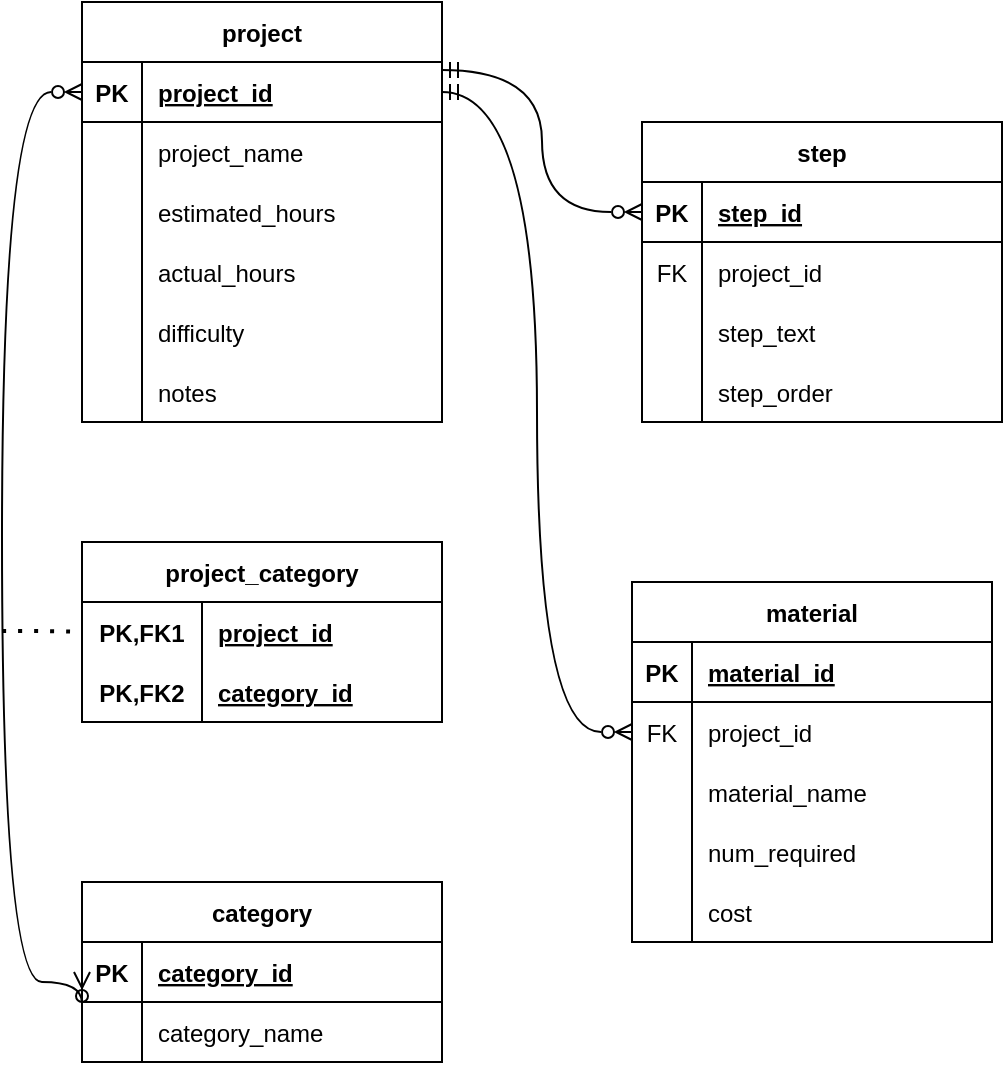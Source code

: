 <mxfile version="20.7.4" type="device"><diagram id="US0NoIl4PzNfde46NxUX" name="Page-1"><mxGraphModel dx="799" dy="827" grid="1" gridSize="10" guides="1" tooltips="1" connect="1" arrows="1" fold="1" page="1" pageScale="1" pageWidth="850" pageHeight="1100" math="0" shadow="0"><root><mxCell id="0"/><mxCell id="1" parent="0"/><mxCell id="R1mTmgjxuAD3vlRzvkwB-1" value="project" style="shape=table;startSize=30;container=1;collapsible=1;childLayout=tableLayout;fixedRows=1;rowLines=0;fontStyle=1;align=center;resizeLast=1;" vertex="1" parent="1"><mxGeometry x="60" y="70" width="180" height="210" as="geometry"/></mxCell><mxCell id="R1mTmgjxuAD3vlRzvkwB-2" value="" style="shape=tableRow;horizontal=0;startSize=0;swimlaneHead=0;swimlaneBody=0;fillColor=none;collapsible=0;dropTarget=0;points=[[0,0.5],[1,0.5]];portConstraint=eastwest;top=0;left=0;right=0;bottom=1;" vertex="1" parent="R1mTmgjxuAD3vlRzvkwB-1"><mxGeometry y="30" width="180" height="30" as="geometry"/></mxCell><mxCell id="R1mTmgjxuAD3vlRzvkwB-3" value="PK" style="shape=partialRectangle;connectable=0;fillColor=none;top=0;left=0;bottom=0;right=0;fontStyle=1;overflow=hidden;" vertex="1" parent="R1mTmgjxuAD3vlRzvkwB-2"><mxGeometry width="30" height="30" as="geometry"><mxRectangle width="30" height="30" as="alternateBounds"/></mxGeometry></mxCell><mxCell id="R1mTmgjxuAD3vlRzvkwB-4" value="project_id" style="shape=partialRectangle;connectable=0;fillColor=none;top=0;left=0;bottom=0;right=0;align=left;spacingLeft=6;fontStyle=5;overflow=hidden;" vertex="1" parent="R1mTmgjxuAD3vlRzvkwB-2"><mxGeometry x="30" width="150" height="30" as="geometry"><mxRectangle width="150" height="30" as="alternateBounds"/></mxGeometry></mxCell><mxCell id="R1mTmgjxuAD3vlRzvkwB-5" value="" style="shape=tableRow;horizontal=0;startSize=0;swimlaneHead=0;swimlaneBody=0;fillColor=none;collapsible=0;dropTarget=0;points=[[0,0.5],[1,0.5]];portConstraint=eastwest;top=0;left=0;right=0;bottom=0;" vertex="1" parent="R1mTmgjxuAD3vlRzvkwB-1"><mxGeometry y="60" width="180" height="30" as="geometry"/></mxCell><mxCell id="R1mTmgjxuAD3vlRzvkwB-6" value="" style="shape=partialRectangle;connectable=0;fillColor=none;top=0;left=0;bottom=0;right=0;editable=1;overflow=hidden;" vertex="1" parent="R1mTmgjxuAD3vlRzvkwB-5"><mxGeometry width="30" height="30" as="geometry"><mxRectangle width="30" height="30" as="alternateBounds"/></mxGeometry></mxCell><mxCell id="R1mTmgjxuAD3vlRzvkwB-7" value="project_name" style="shape=partialRectangle;connectable=0;fillColor=none;top=0;left=0;bottom=0;right=0;align=left;spacingLeft=6;overflow=hidden;" vertex="1" parent="R1mTmgjxuAD3vlRzvkwB-5"><mxGeometry x="30" width="150" height="30" as="geometry"><mxRectangle width="150" height="30" as="alternateBounds"/></mxGeometry></mxCell><mxCell id="R1mTmgjxuAD3vlRzvkwB-8" value="" style="shape=tableRow;horizontal=0;startSize=0;swimlaneHead=0;swimlaneBody=0;fillColor=none;collapsible=0;dropTarget=0;points=[[0,0.5],[1,0.5]];portConstraint=eastwest;top=0;left=0;right=0;bottom=0;" vertex="1" parent="R1mTmgjxuAD3vlRzvkwB-1"><mxGeometry y="90" width="180" height="30" as="geometry"/></mxCell><mxCell id="R1mTmgjxuAD3vlRzvkwB-9" value="" style="shape=partialRectangle;connectable=0;fillColor=none;top=0;left=0;bottom=0;right=0;editable=1;overflow=hidden;" vertex="1" parent="R1mTmgjxuAD3vlRzvkwB-8"><mxGeometry width="30" height="30" as="geometry"><mxRectangle width="30" height="30" as="alternateBounds"/></mxGeometry></mxCell><mxCell id="R1mTmgjxuAD3vlRzvkwB-10" value="estimated_hours" style="shape=partialRectangle;connectable=0;fillColor=none;top=0;left=0;bottom=0;right=0;align=left;spacingLeft=6;overflow=hidden;" vertex="1" parent="R1mTmgjxuAD3vlRzvkwB-8"><mxGeometry x="30" width="150" height="30" as="geometry"><mxRectangle width="150" height="30" as="alternateBounds"/></mxGeometry></mxCell><mxCell id="R1mTmgjxuAD3vlRzvkwB-11" value="" style="shape=tableRow;horizontal=0;startSize=0;swimlaneHead=0;swimlaneBody=0;fillColor=none;collapsible=0;dropTarget=0;points=[[0,0.5],[1,0.5]];portConstraint=eastwest;top=0;left=0;right=0;bottom=0;" vertex="1" parent="R1mTmgjxuAD3vlRzvkwB-1"><mxGeometry y="120" width="180" height="30" as="geometry"/></mxCell><mxCell id="R1mTmgjxuAD3vlRzvkwB-12" value="" style="shape=partialRectangle;connectable=0;fillColor=none;top=0;left=0;bottom=0;right=0;editable=1;overflow=hidden;" vertex="1" parent="R1mTmgjxuAD3vlRzvkwB-11"><mxGeometry width="30" height="30" as="geometry"><mxRectangle width="30" height="30" as="alternateBounds"/></mxGeometry></mxCell><mxCell id="R1mTmgjxuAD3vlRzvkwB-13" value="actual_hours" style="shape=partialRectangle;connectable=0;fillColor=none;top=0;left=0;bottom=0;right=0;align=left;spacingLeft=6;overflow=hidden;" vertex="1" parent="R1mTmgjxuAD3vlRzvkwB-11"><mxGeometry x="30" width="150" height="30" as="geometry"><mxRectangle width="150" height="30" as="alternateBounds"/></mxGeometry></mxCell><mxCell id="R1mTmgjxuAD3vlRzvkwB-14" style="shape=tableRow;horizontal=0;startSize=0;swimlaneHead=0;swimlaneBody=0;fillColor=none;collapsible=0;dropTarget=0;points=[[0,0.5],[1,0.5]];portConstraint=eastwest;top=0;left=0;right=0;bottom=0;" vertex="1" parent="R1mTmgjxuAD3vlRzvkwB-1"><mxGeometry y="150" width="180" height="30" as="geometry"/></mxCell><mxCell id="R1mTmgjxuAD3vlRzvkwB-15" style="shape=partialRectangle;connectable=0;fillColor=none;top=0;left=0;bottom=0;right=0;editable=1;overflow=hidden;" vertex="1" parent="R1mTmgjxuAD3vlRzvkwB-14"><mxGeometry width="30" height="30" as="geometry"><mxRectangle width="30" height="30" as="alternateBounds"/></mxGeometry></mxCell><mxCell id="R1mTmgjxuAD3vlRzvkwB-16" value="difficulty" style="shape=partialRectangle;connectable=0;fillColor=none;top=0;left=0;bottom=0;right=0;align=left;spacingLeft=6;overflow=hidden;" vertex="1" parent="R1mTmgjxuAD3vlRzvkwB-14"><mxGeometry x="30" width="150" height="30" as="geometry"><mxRectangle width="150" height="30" as="alternateBounds"/></mxGeometry></mxCell><mxCell id="R1mTmgjxuAD3vlRzvkwB-17" style="shape=tableRow;horizontal=0;startSize=0;swimlaneHead=0;swimlaneBody=0;fillColor=none;collapsible=0;dropTarget=0;points=[[0,0.5],[1,0.5]];portConstraint=eastwest;top=0;left=0;right=0;bottom=0;" vertex="1" parent="R1mTmgjxuAD3vlRzvkwB-1"><mxGeometry y="180" width="180" height="30" as="geometry"/></mxCell><mxCell id="R1mTmgjxuAD3vlRzvkwB-18" style="shape=partialRectangle;connectable=0;fillColor=none;top=0;left=0;bottom=0;right=0;editable=1;overflow=hidden;" vertex="1" parent="R1mTmgjxuAD3vlRzvkwB-17"><mxGeometry width="30" height="30" as="geometry"><mxRectangle width="30" height="30" as="alternateBounds"/></mxGeometry></mxCell><mxCell id="R1mTmgjxuAD3vlRzvkwB-19" value="notes" style="shape=partialRectangle;connectable=0;fillColor=none;top=0;left=0;bottom=0;right=0;align=left;spacingLeft=6;overflow=hidden;" vertex="1" parent="R1mTmgjxuAD3vlRzvkwB-17"><mxGeometry x="30" width="150" height="30" as="geometry"><mxRectangle width="150" height="30" as="alternateBounds"/></mxGeometry></mxCell><mxCell id="R1mTmgjxuAD3vlRzvkwB-20" value="category" style="shape=table;startSize=30;container=1;collapsible=1;childLayout=tableLayout;fixedRows=1;rowLines=0;fontStyle=1;align=center;resizeLast=1;" vertex="1" parent="1"><mxGeometry x="60" y="510" width="180" height="90" as="geometry"/></mxCell><mxCell id="R1mTmgjxuAD3vlRzvkwB-21" value="" style="shape=tableRow;horizontal=0;startSize=0;swimlaneHead=0;swimlaneBody=0;fillColor=none;collapsible=0;dropTarget=0;points=[[0,0.5],[1,0.5]];portConstraint=eastwest;top=0;left=0;right=0;bottom=1;" vertex="1" parent="R1mTmgjxuAD3vlRzvkwB-20"><mxGeometry y="30" width="180" height="30" as="geometry"/></mxCell><mxCell id="R1mTmgjxuAD3vlRzvkwB-22" value="PK" style="shape=partialRectangle;connectable=0;fillColor=none;top=0;left=0;bottom=0;right=0;fontStyle=1;overflow=hidden;" vertex="1" parent="R1mTmgjxuAD3vlRzvkwB-21"><mxGeometry width="30" height="30" as="geometry"><mxRectangle width="30" height="30" as="alternateBounds"/></mxGeometry></mxCell><mxCell id="R1mTmgjxuAD3vlRzvkwB-23" value="category_id" style="shape=partialRectangle;connectable=0;fillColor=none;top=0;left=0;bottom=0;right=0;align=left;spacingLeft=6;fontStyle=5;overflow=hidden;" vertex="1" parent="R1mTmgjxuAD3vlRzvkwB-21"><mxGeometry x="30" width="150" height="30" as="geometry"><mxRectangle width="150" height="30" as="alternateBounds"/></mxGeometry></mxCell><mxCell id="R1mTmgjxuAD3vlRzvkwB-24" value="" style="shape=tableRow;horizontal=0;startSize=0;swimlaneHead=0;swimlaneBody=0;fillColor=none;collapsible=0;dropTarget=0;points=[[0,0.5],[1,0.5]];portConstraint=eastwest;top=0;left=0;right=0;bottom=0;" vertex="1" parent="R1mTmgjxuAD3vlRzvkwB-20"><mxGeometry y="60" width="180" height="30" as="geometry"/></mxCell><mxCell id="R1mTmgjxuAD3vlRzvkwB-25" value="" style="shape=partialRectangle;connectable=0;fillColor=none;top=0;left=0;bottom=0;right=0;editable=1;overflow=hidden;" vertex="1" parent="R1mTmgjxuAD3vlRzvkwB-24"><mxGeometry width="30" height="30" as="geometry"><mxRectangle width="30" height="30" as="alternateBounds"/></mxGeometry></mxCell><mxCell id="R1mTmgjxuAD3vlRzvkwB-26" value="category_name" style="shape=partialRectangle;connectable=0;fillColor=none;top=0;left=0;bottom=0;right=0;align=left;spacingLeft=6;overflow=hidden;" vertex="1" parent="R1mTmgjxuAD3vlRzvkwB-24"><mxGeometry x="30" width="150" height="30" as="geometry"><mxRectangle width="150" height="30" as="alternateBounds"/></mxGeometry></mxCell><mxCell id="R1mTmgjxuAD3vlRzvkwB-35" style="edgeStyle=orthogonalEdgeStyle;orthogonalLoop=1;jettySize=auto;html=1;exitX=0;exitY=0.5;exitDx=0;exitDy=0;entryX=0;entryY=0.5;entryDx=0;entryDy=0;curved=1;endArrow=ERzeroToMany;endFill=0;startArrow=ERzeroToMany;startFill=0;" edge="1" parent="1" source="R1mTmgjxuAD3vlRzvkwB-21" target="R1mTmgjxuAD3vlRzvkwB-2"><mxGeometry relative="1" as="geometry"><Array as="points"><mxPoint x="60" y="560"/><mxPoint x="20" y="560"/><mxPoint x="20" y="115"/></Array></mxGeometry></mxCell><mxCell id="R1mTmgjxuAD3vlRzvkwB-58" value="project_category" style="shape=table;startSize=30;container=1;collapsible=1;childLayout=tableLayout;fixedRows=1;rowLines=0;fontStyle=1;align=center;resizeLast=1;" vertex="1" parent="1"><mxGeometry x="60" y="340" width="180" height="90" as="geometry"/></mxCell><mxCell id="R1mTmgjxuAD3vlRzvkwB-59" value="" style="shape=tableRow;horizontal=0;startSize=0;swimlaneHead=0;swimlaneBody=0;fillColor=none;collapsible=0;dropTarget=0;points=[[0,0.5],[1,0.5]];portConstraint=eastwest;top=0;left=0;right=0;bottom=0;" vertex="1" parent="R1mTmgjxuAD3vlRzvkwB-58"><mxGeometry y="30" width="180" height="30" as="geometry"/></mxCell><mxCell id="R1mTmgjxuAD3vlRzvkwB-60" value="PK,FK1" style="shape=partialRectangle;connectable=0;fillColor=none;top=0;left=0;bottom=0;right=0;fontStyle=1;overflow=hidden;" vertex="1" parent="R1mTmgjxuAD3vlRzvkwB-59"><mxGeometry width="60" height="30" as="geometry"><mxRectangle width="60" height="30" as="alternateBounds"/></mxGeometry></mxCell><mxCell id="R1mTmgjxuAD3vlRzvkwB-61" value="project_id" style="shape=partialRectangle;connectable=0;fillColor=none;top=0;left=0;bottom=0;right=0;align=left;spacingLeft=6;fontStyle=5;overflow=hidden;" vertex="1" parent="R1mTmgjxuAD3vlRzvkwB-59"><mxGeometry x="60" width="120" height="30" as="geometry"><mxRectangle width="120" height="30" as="alternateBounds"/></mxGeometry></mxCell><mxCell id="R1mTmgjxuAD3vlRzvkwB-62" value="" style="shape=tableRow;horizontal=0;startSize=0;swimlaneHead=0;swimlaneBody=0;fillColor=none;collapsible=0;dropTarget=0;points=[[0,0.5],[1,0.5]];portConstraint=eastwest;top=0;left=0;right=0;bottom=1;" vertex="1" parent="R1mTmgjxuAD3vlRzvkwB-58"><mxGeometry y="60" width="180" height="30" as="geometry"/></mxCell><mxCell id="R1mTmgjxuAD3vlRzvkwB-63" value="PK,FK2" style="shape=partialRectangle;connectable=0;fillColor=none;top=0;left=0;bottom=0;right=0;fontStyle=1;overflow=hidden;" vertex="1" parent="R1mTmgjxuAD3vlRzvkwB-62"><mxGeometry width="60" height="30" as="geometry"><mxRectangle width="60" height="30" as="alternateBounds"/></mxGeometry></mxCell><mxCell id="R1mTmgjxuAD3vlRzvkwB-64" value="category_id" style="shape=partialRectangle;connectable=0;fillColor=none;top=0;left=0;bottom=0;right=0;align=left;spacingLeft=6;fontStyle=5;overflow=hidden;" vertex="1" parent="R1mTmgjxuAD3vlRzvkwB-62"><mxGeometry x="60" width="120" height="30" as="geometry"><mxRectangle width="120" height="30" as="alternateBounds"/></mxGeometry></mxCell><mxCell id="R1mTmgjxuAD3vlRzvkwB-71" value="" style="endArrow=none;dashed=1;html=1;dashPattern=1 3;strokeWidth=2;curved=1;entryX=0;entryY=0.5;entryDx=0;entryDy=0;" edge="1" parent="1" target="R1mTmgjxuAD3vlRzvkwB-59"><mxGeometry width="50" height="50" relative="1" as="geometry"><mxPoint x="20" y="384.5" as="sourcePoint"/><mxPoint x="70" y="384.5" as="targetPoint"/><Array as="points"><mxPoint x="50" y="384.5"/></Array></mxGeometry></mxCell><mxCell id="R1mTmgjxuAD3vlRzvkwB-72" value="step" style="shape=table;startSize=30;container=1;collapsible=1;childLayout=tableLayout;fixedRows=1;rowLines=0;fontStyle=1;align=center;resizeLast=1;" vertex="1" parent="1"><mxGeometry x="340" y="130" width="180" height="150" as="geometry"/></mxCell><mxCell id="R1mTmgjxuAD3vlRzvkwB-73" value="" style="shape=tableRow;horizontal=0;startSize=0;swimlaneHead=0;swimlaneBody=0;fillColor=none;collapsible=0;dropTarget=0;points=[[0,0.5],[1,0.5]];portConstraint=eastwest;top=0;left=0;right=0;bottom=1;" vertex="1" parent="R1mTmgjxuAD3vlRzvkwB-72"><mxGeometry y="30" width="180" height="30" as="geometry"/></mxCell><mxCell id="R1mTmgjxuAD3vlRzvkwB-74" value="PK" style="shape=partialRectangle;connectable=0;fillColor=none;top=0;left=0;bottom=0;right=0;fontStyle=1;overflow=hidden;" vertex="1" parent="R1mTmgjxuAD3vlRzvkwB-73"><mxGeometry width="30" height="30" as="geometry"><mxRectangle width="30" height="30" as="alternateBounds"/></mxGeometry></mxCell><mxCell id="R1mTmgjxuAD3vlRzvkwB-75" value="step_id" style="shape=partialRectangle;connectable=0;fillColor=none;top=0;left=0;bottom=0;right=0;align=left;spacingLeft=6;fontStyle=5;overflow=hidden;" vertex="1" parent="R1mTmgjxuAD3vlRzvkwB-73"><mxGeometry x="30" width="150" height="30" as="geometry"><mxRectangle width="150" height="30" as="alternateBounds"/></mxGeometry></mxCell><mxCell id="R1mTmgjxuAD3vlRzvkwB-76" value="" style="shape=tableRow;horizontal=0;startSize=0;swimlaneHead=0;swimlaneBody=0;fillColor=none;collapsible=0;dropTarget=0;points=[[0,0.5],[1,0.5]];portConstraint=eastwest;top=0;left=0;right=0;bottom=0;" vertex="1" parent="R1mTmgjxuAD3vlRzvkwB-72"><mxGeometry y="60" width="180" height="30" as="geometry"/></mxCell><mxCell id="R1mTmgjxuAD3vlRzvkwB-77" value="FK" style="shape=partialRectangle;connectable=0;fillColor=none;top=0;left=0;bottom=0;right=0;editable=1;overflow=hidden;" vertex="1" parent="R1mTmgjxuAD3vlRzvkwB-76"><mxGeometry width="30" height="30" as="geometry"><mxRectangle width="30" height="30" as="alternateBounds"/></mxGeometry></mxCell><mxCell id="R1mTmgjxuAD3vlRzvkwB-78" value="project_id" style="shape=partialRectangle;connectable=0;fillColor=none;top=0;left=0;bottom=0;right=0;align=left;spacingLeft=6;overflow=hidden;" vertex="1" parent="R1mTmgjxuAD3vlRzvkwB-76"><mxGeometry x="30" width="150" height="30" as="geometry"><mxRectangle width="150" height="30" as="alternateBounds"/></mxGeometry></mxCell><mxCell id="R1mTmgjxuAD3vlRzvkwB-79" value="" style="shape=tableRow;horizontal=0;startSize=0;swimlaneHead=0;swimlaneBody=0;fillColor=none;collapsible=0;dropTarget=0;points=[[0,0.5],[1,0.5]];portConstraint=eastwest;top=0;left=0;right=0;bottom=0;" vertex="1" parent="R1mTmgjxuAD3vlRzvkwB-72"><mxGeometry y="90" width="180" height="30" as="geometry"/></mxCell><mxCell id="R1mTmgjxuAD3vlRzvkwB-80" value="" style="shape=partialRectangle;connectable=0;fillColor=none;top=0;left=0;bottom=0;right=0;editable=1;overflow=hidden;" vertex="1" parent="R1mTmgjxuAD3vlRzvkwB-79"><mxGeometry width="30" height="30" as="geometry"><mxRectangle width="30" height="30" as="alternateBounds"/></mxGeometry></mxCell><mxCell id="R1mTmgjxuAD3vlRzvkwB-81" value="step_text" style="shape=partialRectangle;connectable=0;fillColor=none;top=0;left=0;bottom=0;right=0;align=left;spacingLeft=6;overflow=hidden;" vertex="1" parent="R1mTmgjxuAD3vlRzvkwB-79"><mxGeometry x="30" width="150" height="30" as="geometry"><mxRectangle width="150" height="30" as="alternateBounds"/></mxGeometry></mxCell><mxCell id="R1mTmgjxuAD3vlRzvkwB-82" value="" style="shape=tableRow;horizontal=0;startSize=0;swimlaneHead=0;swimlaneBody=0;fillColor=none;collapsible=0;dropTarget=0;points=[[0,0.5],[1,0.5]];portConstraint=eastwest;top=0;left=0;right=0;bottom=0;" vertex="1" parent="R1mTmgjxuAD3vlRzvkwB-72"><mxGeometry y="120" width="180" height="30" as="geometry"/></mxCell><mxCell id="R1mTmgjxuAD3vlRzvkwB-83" value="" style="shape=partialRectangle;connectable=0;fillColor=none;top=0;left=0;bottom=0;right=0;editable=1;overflow=hidden;" vertex="1" parent="R1mTmgjxuAD3vlRzvkwB-82"><mxGeometry width="30" height="30" as="geometry"><mxRectangle width="30" height="30" as="alternateBounds"/></mxGeometry></mxCell><mxCell id="R1mTmgjxuAD3vlRzvkwB-84" value="step_order" style="shape=partialRectangle;connectable=0;fillColor=none;top=0;left=0;bottom=0;right=0;align=left;spacingLeft=6;overflow=hidden;" vertex="1" parent="R1mTmgjxuAD3vlRzvkwB-82"><mxGeometry x="30" width="150" height="30" as="geometry"><mxRectangle width="150" height="30" as="alternateBounds"/></mxGeometry></mxCell><mxCell id="R1mTmgjxuAD3vlRzvkwB-85" value="material" style="shape=table;startSize=30;container=1;collapsible=1;childLayout=tableLayout;fixedRows=1;rowLines=0;fontStyle=1;align=center;resizeLast=1;" vertex="1" parent="1"><mxGeometry x="335" y="360" width="180" height="180" as="geometry"/></mxCell><mxCell id="R1mTmgjxuAD3vlRzvkwB-86" value="" style="shape=tableRow;horizontal=0;startSize=0;swimlaneHead=0;swimlaneBody=0;fillColor=none;collapsible=0;dropTarget=0;points=[[0,0.5],[1,0.5]];portConstraint=eastwest;top=0;left=0;right=0;bottom=1;" vertex="1" parent="R1mTmgjxuAD3vlRzvkwB-85"><mxGeometry y="30" width="180" height="30" as="geometry"/></mxCell><mxCell id="R1mTmgjxuAD3vlRzvkwB-87" value="PK" style="shape=partialRectangle;connectable=0;fillColor=none;top=0;left=0;bottom=0;right=0;fontStyle=1;overflow=hidden;" vertex="1" parent="R1mTmgjxuAD3vlRzvkwB-86"><mxGeometry width="30" height="30" as="geometry"><mxRectangle width="30" height="30" as="alternateBounds"/></mxGeometry></mxCell><mxCell id="R1mTmgjxuAD3vlRzvkwB-88" value="material_id" style="shape=partialRectangle;connectable=0;fillColor=none;top=0;left=0;bottom=0;right=0;align=left;spacingLeft=6;fontStyle=5;overflow=hidden;" vertex="1" parent="R1mTmgjxuAD3vlRzvkwB-86"><mxGeometry x="30" width="150" height="30" as="geometry"><mxRectangle width="150" height="30" as="alternateBounds"/></mxGeometry></mxCell><mxCell id="R1mTmgjxuAD3vlRzvkwB-89" value="" style="shape=tableRow;horizontal=0;startSize=0;swimlaneHead=0;swimlaneBody=0;fillColor=none;collapsible=0;dropTarget=0;points=[[0,0.5],[1,0.5]];portConstraint=eastwest;top=0;left=0;right=0;bottom=0;" vertex="1" parent="R1mTmgjxuAD3vlRzvkwB-85"><mxGeometry y="60" width="180" height="30" as="geometry"/></mxCell><mxCell id="R1mTmgjxuAD3vlRzvkwB-90" value="FK" style="shape=partialRectangle;connectable=0;fillColor=none;top=0;left=0;bottom=0;right=0;editable=1;overflow=hidden;" vertex="1" parent="R1mTmgjxuAD3vlRzvkwB-89"><mxGeometry width="30" height="30" as="geometry"><mxRectangle width="30" height="30" as="alternateBounds"/></mxGeometry></mxCell><mxCell id="R1mTmgjxuAD3vlRzvkwB-91" value="project_id" style="shape=partialRectangle;connectable=0;fillColor=none;top=0;left=0;bottom=0;right=0;align=left;spacingLeft=6;overflow=hidden;" vertex="1" parent="R1mTmgjxuAD3vlRzvkwB-89"><mxGeometry x="30" width="150" height="30" as="geometry"><mxRectangle width="150" height="30" as="alternateBounds"/></mxGeometry></mxCell><mxCell id="R1mTmgjxuAD3vlRzvkwB-92" value="" style="shape=tableRow;horizontal=0;startSize=0;swimlaneHead=0;swimlaneBody=0;fillColor=none;collapsible=0;dropTarget=0;points=[[0,0.5],[1,0.5]];portConstraint=eastwest;top=0;left=0;right=0;bottom=0;" vertex="1" parent="R1mTmgjxuAD3vlRzvkwB-85"><mxGeometry y="90" width="180" height="30" as="geometry"/></mxCell><mxCell id="R1mTmgjxuAD3vlRzvkwB-93" value="" style="shape=partialRectangle;connectable=0;fillColor=none;top=0;left=0;bottom=0;right=0;editable=1;overflow=hidden;" vertex="1" parent="R1mTmgjxuAD3vlRzvkwB-92"><mxGeometry width="30" height="30" as="geometry"><mxRectangle width="30" height="30" as="alternateBounds"/></mxGeometry></mxCell><mxCell id="R1mTmgjxuAD3vlRzvkwB-94" value="material_name" style="shape=partialRectangle;connectable=0;fillColor=none;top=0;left=0;bottom=0;right=0;align=left;spacingLeft=6;overflow=hidden;" vertex="1" parent="R1mTmgjxuAD3vlRzvkwB-92"><mxGeometry x="30" width="150" height="30" as="geometry"><mxRectangle width="150" height="30" as="alternateBounds"/></mxGeometry></mxCell><mxCell id="R1mTmgjxuAD3vlRzvkwB-95" value="" style="shape=tableRow;horizontal=0;startSize=0;swimlaneHead=0;swimlaneBody=0;fillColor=none;collapsible=0;dropTarget=0;points=[[0,0.5],[1,0.5]];portConstraint=eastwest;top=0;left=0;right=0;bottom=0;" vertex="1" parent="R1mTmgjxuAD3vlRzvkwB-85"><mxGeometry y="120" width="180" height="30" as="geometry"/></mxCell><mxCell id="R1mTmgjxuAD3vlRzvkwB-96" value="" style="shape=partialRectangle;connectable=0;fillColor=none;top=0;left=0;bottom=0;right=0;editable=1;overflow=hidden;" vertex="1" parent="R1mTmgjxuAD3vlRzvkwB-95"><mxGeometry width="30" height="30" as="geometry"><mxRectangle width="30" height="30" as="alternateBounds"/></mxGeometry></mxCell><mxCell id="R1mTmgjxuAD3vlRzvkwB-97" value="num_required" style="shape=partialRectangle;connectable=0;fillColor=none;top=0;left=0;bottom=0;right=0;align=left;spacingLeft=6;overflow=hidden;" vertex="1" parent="R1mTmgjxuAD3vlRzvkwB-95"><mxGeometry x="30" width="150" height="30" as="geometry"><mxRectangle width="150" height="30" as="alternateBounds"/></mxGeometry></mxCell><mxCell id="R1mTmgjxuAD3vlRzvkwB-98" style="shape=tableRow;horizontal=0;startSize=0;swimlaneHead=0;swimlaneBody=0;fillColor=none;collapsible=0;dropTarget=0;points=[[0,0.5],[1,0.5]];portConstraint=eastwest;top=0;left=0;right=0;bottom=0;" vertex="1" parent="R1mTmgjxuAD3vlRzvkwB-85"><mxGeometry y="150" width="180" height="30" as="geometry"/></mxCell><mxCell id="R1mTmgjxuAD3vlRzvkwB-99" style="shape=partialRectangle;connectable=0;fillColor=none;top=0;left=0;bottom=0;right=0;editable=1;overflow=hidden;" vertex="1" parent="R1mTmgjxuAD3vlRzvkwB-98"><mxGeometry width="30" height="30" as="geometry"><mxRectangle width="30" height="30" as="alternateBounds"/></mxGeometry></mxCell><mxCell id="R1mTmgjxuAD3vlRzvkwB-100" value="cost" style="shape=partialRectangle;connectable=0;fillColor=none;top=0;left=0;bottom=0;right=0;align=left;spacingLeft=6;overflow=hidden;" vertex="1" parent="R1mTmgjxuAD3vlRzvkwB-98"><mxGeometry x="30" width="150" height="30" as="geometry"><mxRectangle width="150" height="30" as="alternateBounds"/></mxGeometry></mxCell><mxCell id="R1mTmgjxuAD3vlRzvkwB-103" style="edgeStyle=orthogonalEdgeStyle;curved=1;orthogonalLoop=1;jettySize=auto;html=1;exitX=1;exitY=0.5;exitDx=0;exitDy=0;startArrow=ERmandOne;startFill=0;endArrow=ERzeroToMany;endFill=0;entryX=0;entryY=0.5;entryDx=0;entryDy=0;" edge="1" parent="1" source="R1mTmgjxuAD3vlRzvkwB-2" target="R1mTmgjxuAD3vlRzvkwB-89"><mxGeometry relative="1" as="geometry"><mxPoint x="330" y="440" as="targetPoint"/></mxGeometry></mxCell><mxCell id="R1mTmgjxuAD3vlRzvkwB-105" style="edgeStyle=orthogonalEdgeStyle;curved=1;orthogonalLoop=1;jettySize=auto;html=1;exitX=1;exitY=0.133;exitDx=0;exitDy=0;entryX=0;entryY=0.5;entryDx=0;entryDy=0;startArrow=ERmandOne;startFill=0;endArrow=ERzeroToMany;endFill=0;exitPerimeter=0;" edge="1" parent="1" source="R1mTmgjxuAD3vlRzvkwB-2" target="R1mTmgjxuAD3vlRzvkwB-73"><mxGeometry relative="1" as="geometry"/></mxCell></root></mxGraphModel></diagram></mxfile>